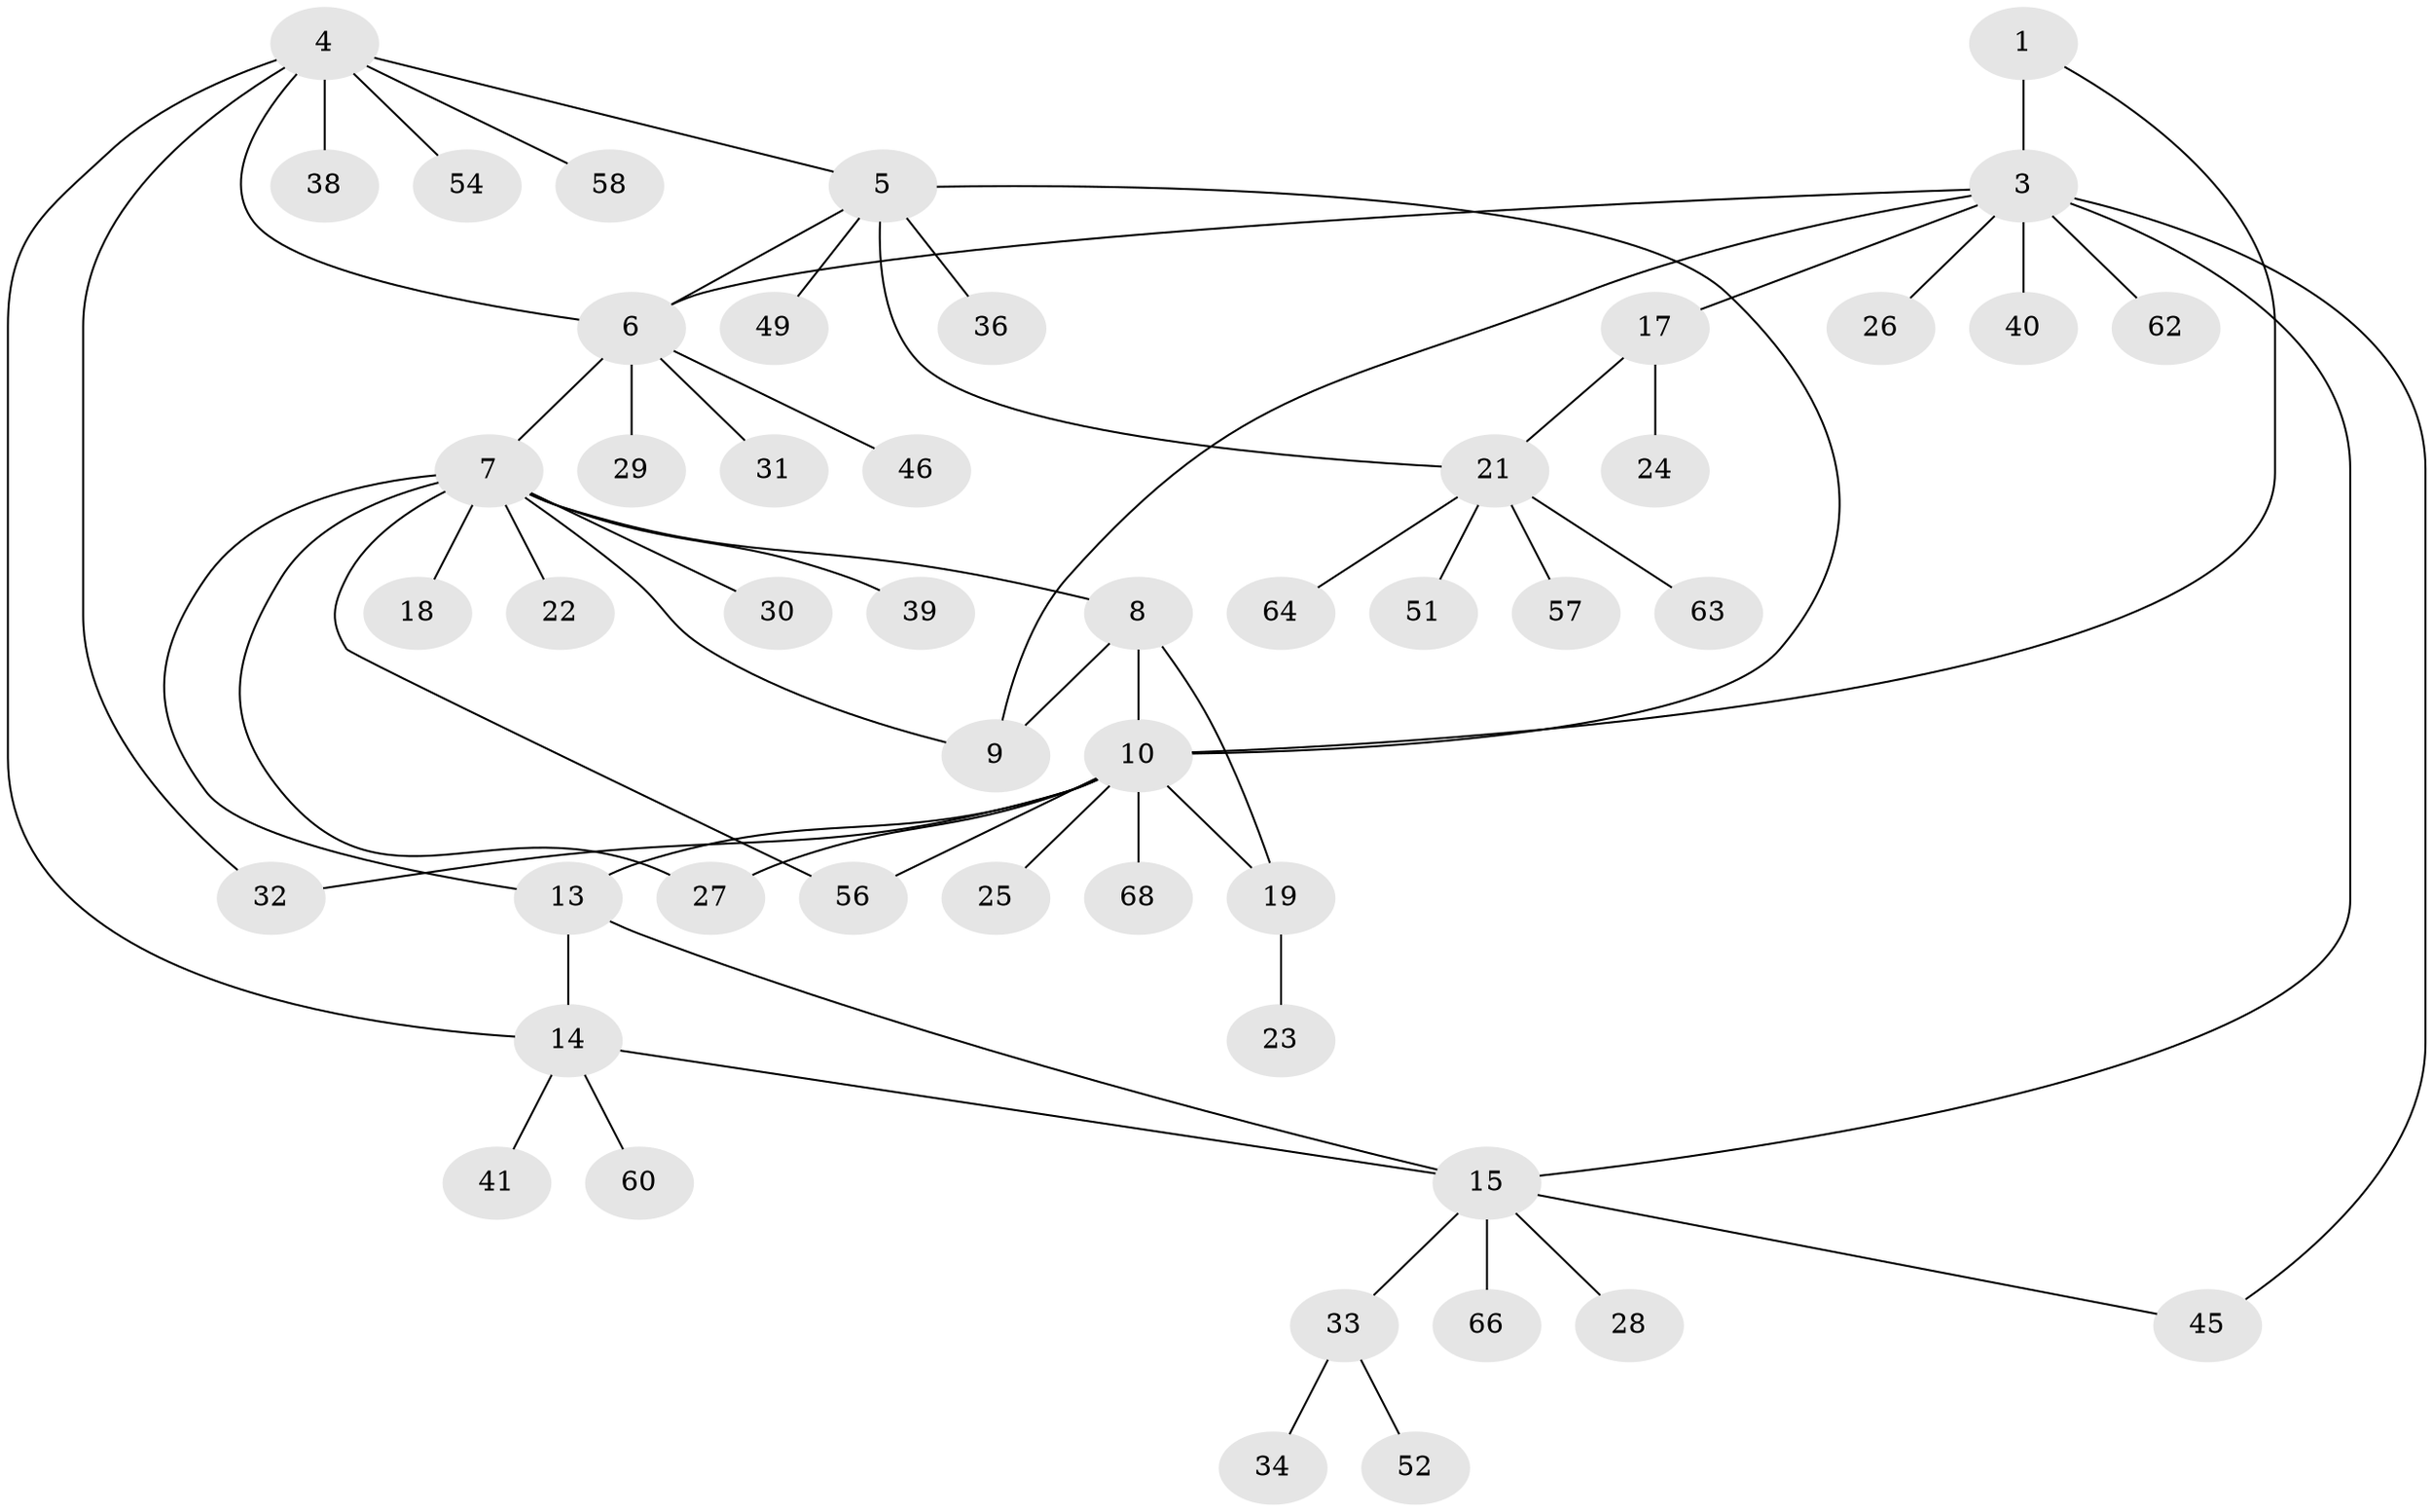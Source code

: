 // original degree distribution, {3: 0.11764705882352941, 2: 0.16176470588235295, 10: 0.014705882352941176, 7: 0.014705882352941176, 8: 0.04411764705882353, 11: 0.014705882352941176, 4: 0.04411764705882353, 6: 0.029411764705882353, 5: 0.029411764705882353, 1: 0.5294117647058824}
// Generated by graph-tools (version 1.1) at 2025/11/02/27/25 16:11:32]
// undirected, 49 vertices, 63 edges
graph export_dot {
graph [start="1"]
  node [color=gray90,style=filled];
  1 [super="+2"];
  3 [super="+16"];
  4 [super="+42"];
  5 [super="+11"];
  6 [super="+61"];
  7 [super="+37"];
  8 [super="+47"];
  9;
  10 [super="+12"];
  13;
  14 [super="+50"];
  15 [super="+53"];
  17;
  18;
  19 [super="+20"];
  21 [super="+44"];
  22 [super="+59"];
  23;
  24 [super="+67"];
  25;
  26;
  27 [super="+55"];
  28;
  29;
  30 [super="+43"];
  31;
  32 [super="+35"];
  33 [super="+48"];
  34;
  36;
  38;
  39;
  40;
  41;
  45;
  46;
  49;
  51;
  52;
  54;
  56;
  57;
  58;
  60;
  62;
  63 [super="+65"];
  64;
  66;
  68;
  1 -- 3 [weight=2];
  1 -- 10;
  3 -- 6;
  3 -- 9;
  3 -- 15;
  3 -- 17;
  3 -- 26;
  3 -- 40;
  3 -- 45;
  3 -- 62;
  4 -- 5;
  4 -- 6;
  4 -- 14;
  4 -- 32;
  4 -- 38;
  4 -- 54;
  4 -- 58;
  5 -- 6;
  5 -- 49;
  5 -- 36;
  5 -- 10 [weight=2];
  5 -- 21;
  6 -- 7;
  6 -- 29;
  6 -- 31;
  6 -- 46;
  7 -- 8;
  7 -- 9;
  7 -- 13;
  7 -- 18;
  7 -- 22;
  7 -- 27;
  7 -- 30;
  7 -- 39;
  7 -- 56;
  8 -- 9;
  8 -- 10;
  8 -- 19;
  10 -- 19;
  10 -- 27;
  10 -- 32;
  10 -- 68;
  10 -- 56;
  10 -- 25;
  10 -- 13;
  13 -- 14;
  13 -- 15;
  14 -- 15;
  14 -- 41;
  14 -- 60;
  15 -- 28;
  15 -- 33;
  15 -- 45;
  15 -- 66;
  17 -- 21;
  17 -- 24;
  19 -- 23;
  21 -- 57;
  21 -- 63;
  21 -- 64;
  21 -- 51;
  33 -- 34;
  33 -- 52;
}
